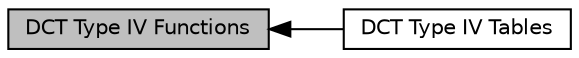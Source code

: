 digraph "DCT Type IV Functions"
{
  edge [fontname="Helvetica",fontsize="10",labelfontname="Helvetica",labelfontsize="10"];
  node [fontname="Helvetica",fontsize="10",shape=record];
  rankdir=LR;
  Node1 [label="DCT Type IV Tables",height=0.2,width=0.4,color="black", fillcolor="white", style="filled",URL="$group__DCT4__IDCT4__Table.html"];
  Node0 [label="DCT Type IV Functions",height=0.2,width=0.4,color="black", fillcolor="grey75", style="filled", fontcolor="black"];
  Node0->Node1 [shape=plaintext, dir="back", style="solid"];
}
